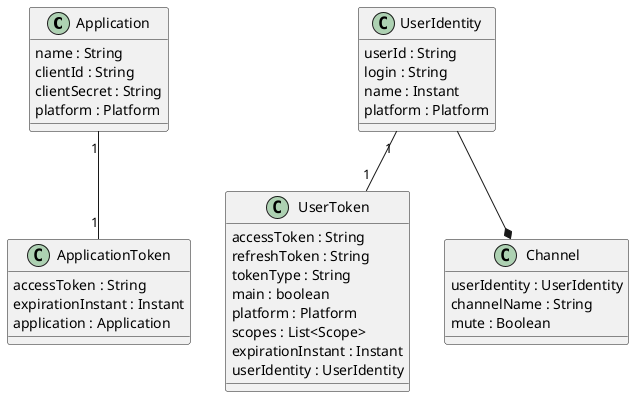 @startuml

class Application {
  name : String
  clientId : String
  clientSecret : String
  platform : Platform
}

class ApplicationToken {
  accessToken : String
  expirationInstant : Instant
  application : Application
}

class UserIdentity {
  userId : String
  login : String
  name : Instant
  platform : Platform
}

class UserToken {
  accessToken : String
  refreshToken : String
  tokenType : String
  main : boolean
  platform : Platform
  scopes : List<Scope>
  expirationInstant : Instant
  userIdentity : UserIdentity
}

class Channel {
  userIdentity : UserIdentity
  channelName : String
  mute : Boolean
}

Application "1"--"1" ApplicationToken

UserIdentity "1"--"1" UserToken

UserIdentity --* Channel

@enduml